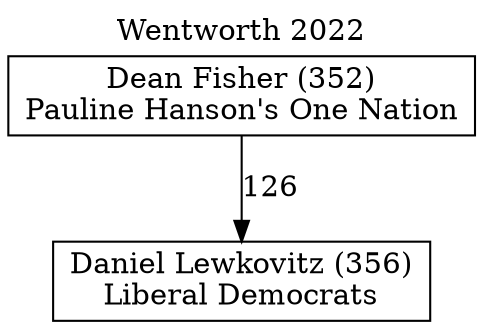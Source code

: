 // House preference flow
digraph "Daniel Lewkovitz (356)_Wentworth_2022" {
	graph [label="Wentworth 2022" labelloc=t mclimit=10]
	node [shape=box]
	"Daniel Lewkovitz (356)" [label="Daniel Lewkovitz (356)
Liberal Democrats"]
	"Dean Fisher (352)" [label="Dean Fisher (352)
Pauline Hanson's One Nation"]
	"Dean Fisher (352)" -> "Daniel Lewkovitz (356)" [label=126]
}
